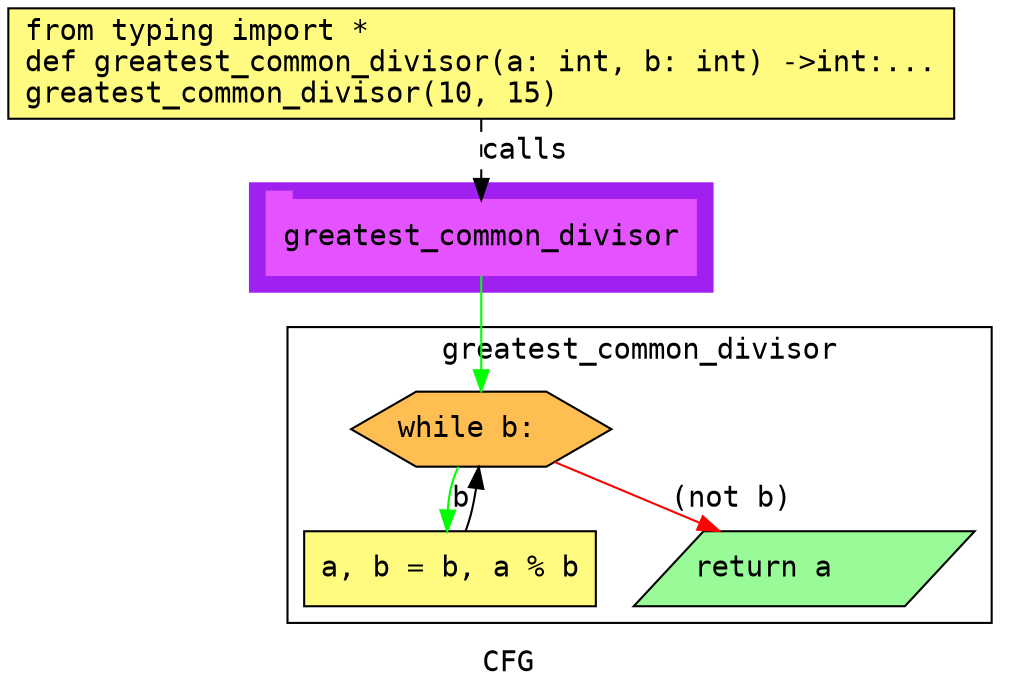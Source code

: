 digraph cluster358CFG {
	graph [bb="0,0,474,326",
		compound=True,
		fontname="DejaVu Sans Mono",
		label=CFG,
		lheight=0.21,
		lp="237,11.5",
		lwidth=0.35,
		pack=False,
		rankdir=TB,
		ranksep=0.02
	];
	node [fontname="DejaVu Sans Mono",
		label="\N"
	];
	edge [fontname="DejaVu Sans Mono"];
	subgraph cluster_1 {
		graph [bb="116,190,338,242",
			color=purple,
			compound=true,
			fontname="DejaVu Sans Mono",
			label="",
			rankdir=TB,
			ranksep=0.02,
			shape=tab,
			style=filled
		];
		node [fontname="DejaVu Sans Mono"];
		edge [fontname="DejaVu Sans Mono"];
		8	[color="#E552FF",
			height=0.5,
			label=greatest_common_divisor,
			linenum="[9]",
			pos="227,216",
			shape=tab,
			style=filled,
			width=2.8611];
	}
	subgraph cluster4greatest_common_divisor {
		graph [bb="134,31,466,173",
			compound=True,
			fontname="DejaVu Sans Mono",
			label=greatest_common_divisor,
			lheight=0.21,
			lp="300,161.5",
			lwidth=2.64,
			pack=False,
			rankdir=TB,
			ranksep=0.02
		];
		node [fontname="DejaVu Sans Mono"];
		edge [fontname="DejaVu Sans Mono"];
		3	[fillcolor="#FFBE52",
			height=0.5,
			label="while b:\l",
			linenum="[5]",
			pos="227,124",
			shape=hexagon,
			style="filled,solid",
			width=1.7303];
		4	[fillcolor="#FFFB81",
			height=0.5,
			label="a, b = b, a % b\l",
			linenum="[6]",
			pos="212,57",
			shape=rectangle,
			style="filled,solid",
			width=1.9444];
		3 -> 4	[color=green,
			label=b,
			lp="217.5,90.5",
			pos="e,210.63,75 216.07,105.98 214.82,103.39 213.74,100.69 213,98 211.89,93.97 211.25,89.625 210.92,85.336"];
		5	[fillcolor="#98fb98",
			height=0.5,
			label="return a\l",
			linenum="[7]",
			pos="379,57",
			shape=parallelogram,
			style="filled,solid",
			width=2.1971];
		3 -> 5	[color=red,
			label="(not b)",
			lp="345,90.5",
			pos="e,339.19,75.023 261.87,108.09 282.04,99.462 307.74,88.472 329.93,78.985"];
		4 -> 3	[color=black,
			pos="e,225.81,105.69 219.48,75.02 220.44,77.656 221.32,80.375 222,83 223.03,87.002 223.85,91.287 224.51,95.511"];
	}
	1	[fillcolor="#FFFB81",
		height=0.73611,
		label="from typing import *\ldef greatest_common_divisor(a: int, b: int) ->int:...\lgreatest_common_divisor(10, 15)\l",
		linenum="[1]",
		pos="227,299.5",
		shape=rectangle,
		style="filled,solid",
		width=6.3056];
	1 -> 8	[label=calls,
		lp="248,257.5",
		pos="e,227,234.13 227,272.71 227,263.66 227,253.47 227,244.3",
		style=dashed];
	8 -> 3	[color=green,
		pos="e,227,142.3 227,197.65 227,184.82 227,167.11 227,152.38"];
}
